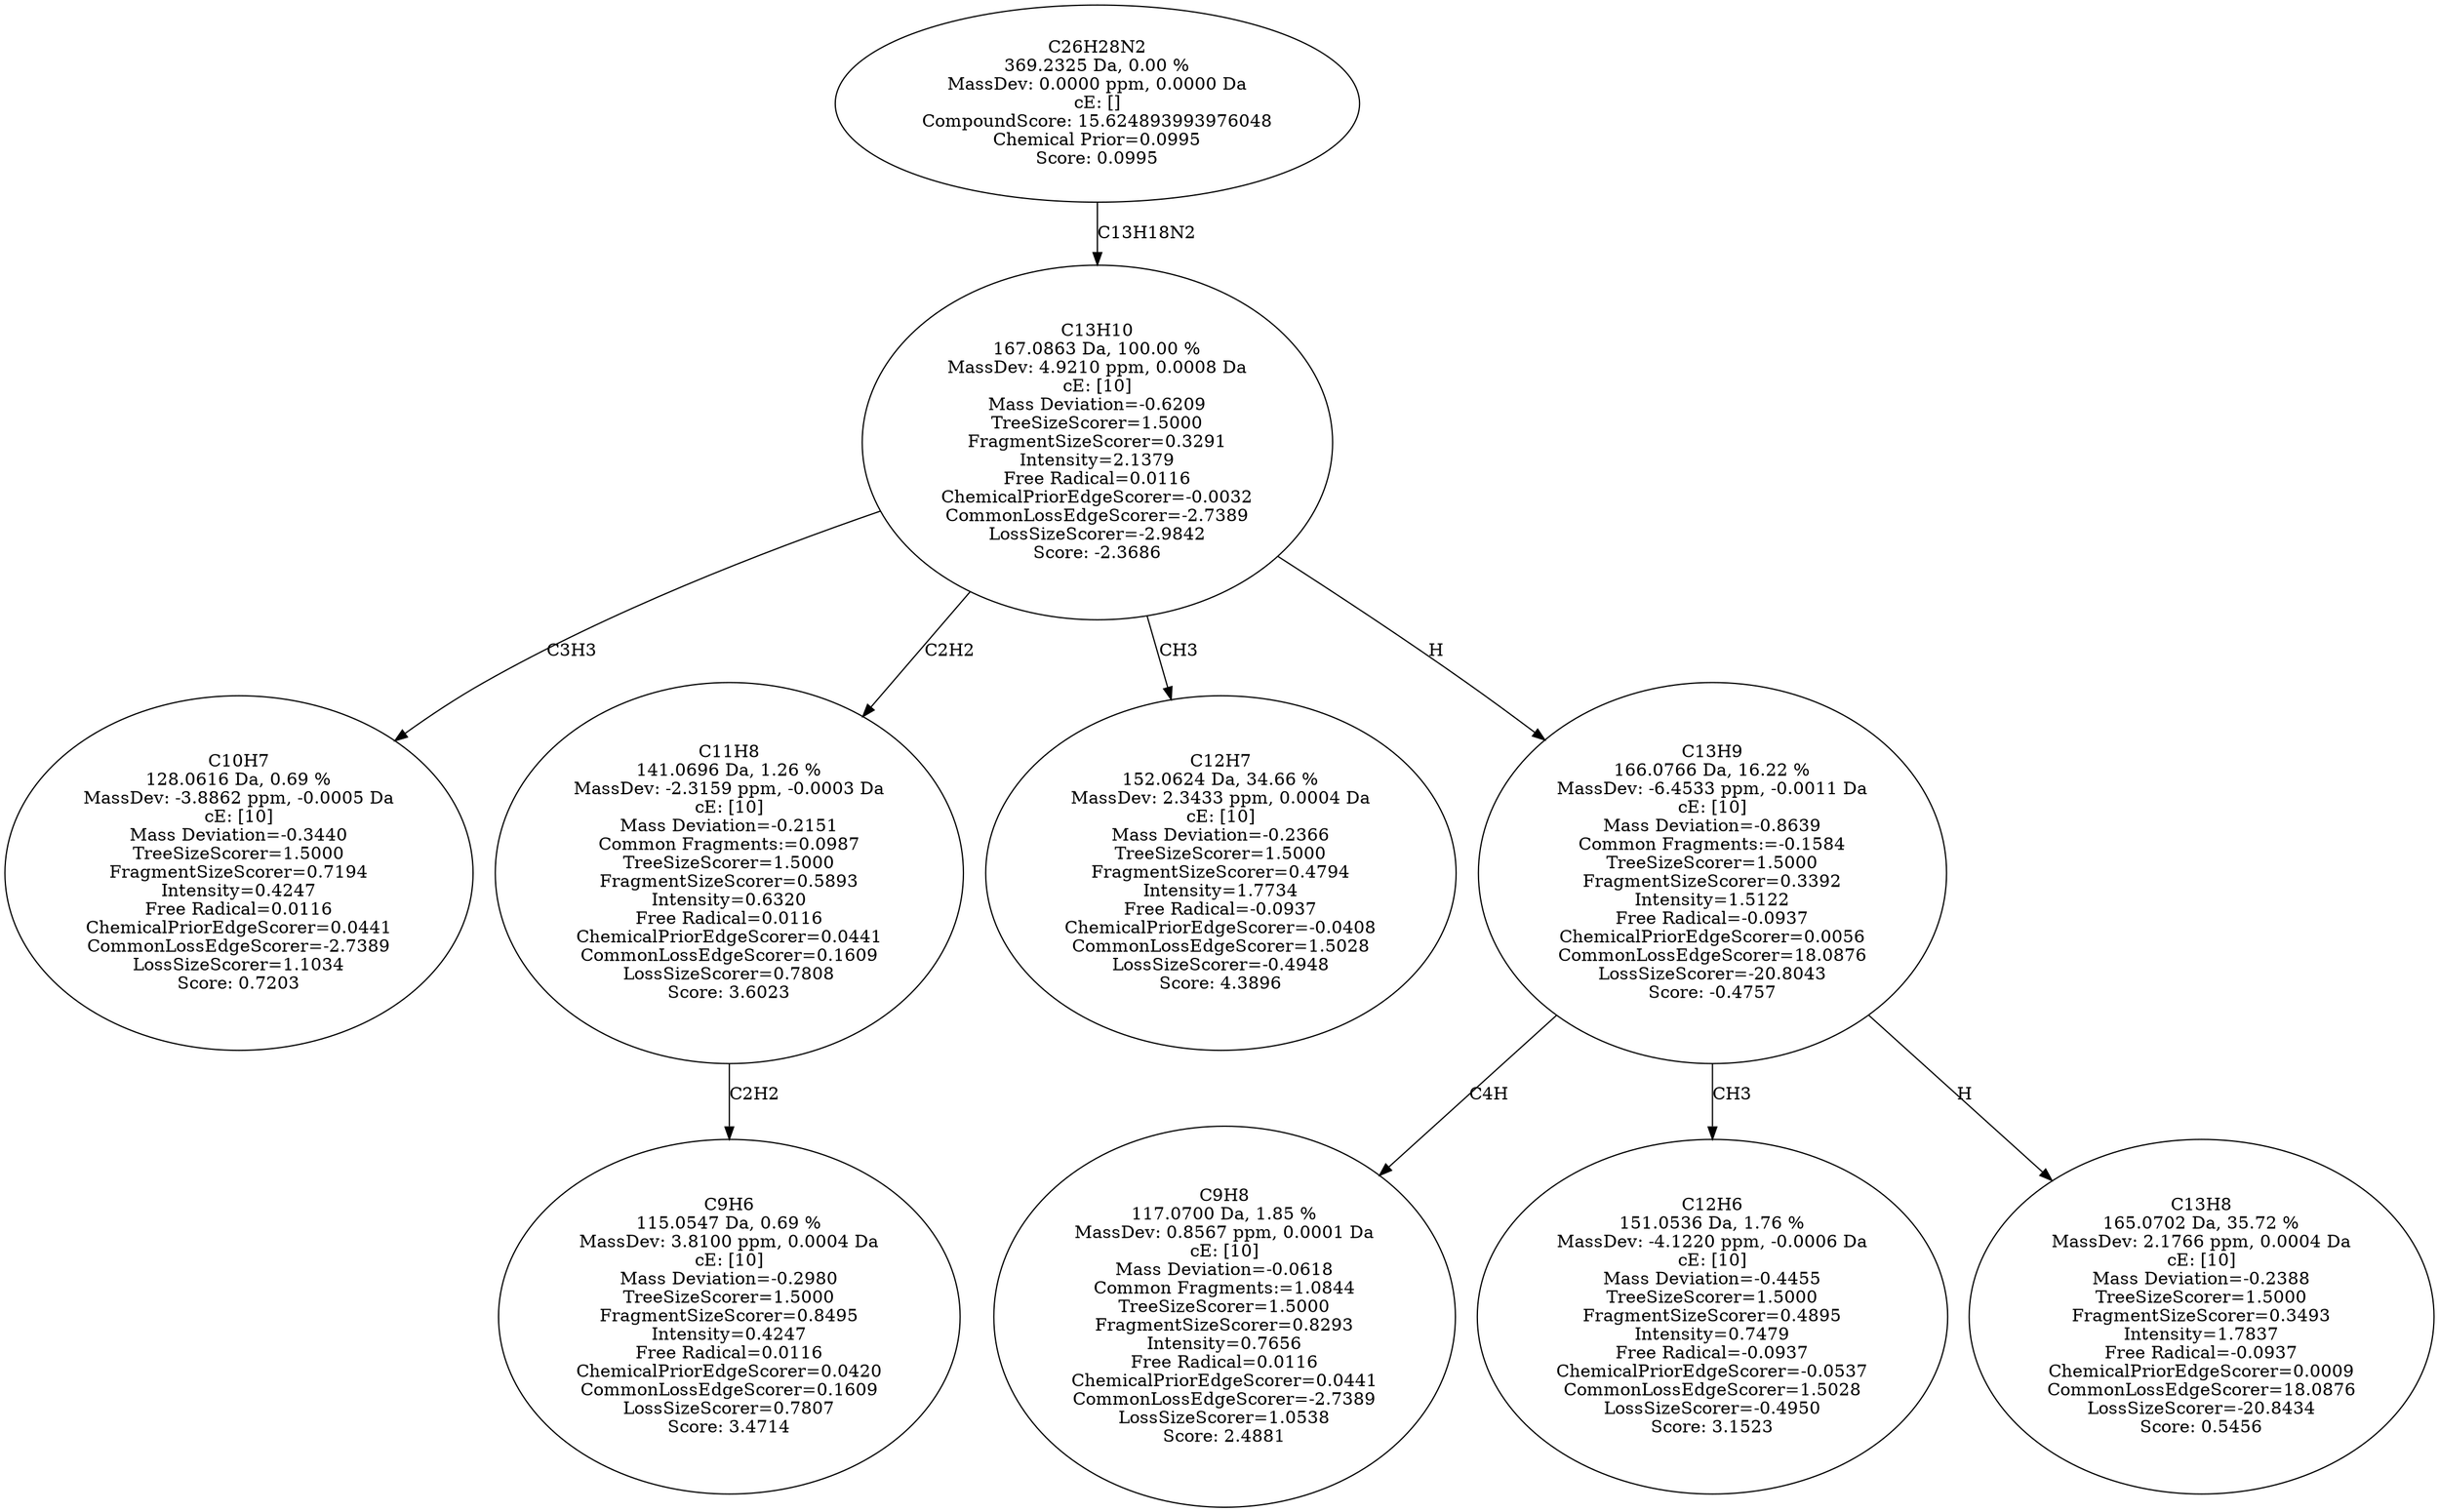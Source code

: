 strict digraph {
v1 [label="C10H7\n128.0616 Da, 0.69 %\nMassDev: -3.8862 ppm, -0.0005 Da\ncE: [10]\nMass Deviation=-0.3440\nTreeSizeScorer=1.5000\nFragmentSizeScorer=0.7194\nIntensity=0.4247\nFree Radical=0.0116\nChemicalPriorEdgeScorer=0.0441\nCommonLossEdgeScorer=-2.7389\nLossSizeScorer=1.1034\nScore: 0.7203"];
v2 [label="C9H6\n115.0547 Da, 0.69 %\nMassDev: 3.8100 ppm, 0.0004 Da\ncE: [10]\nMass Deviation=-0.2980\nTreeSizeScorer=1.5000\nFragmentSizeScorer=0.8495\nIntensity=0.4247\nFree Radical=0.0116\nChemicalPriorEdgeScorer=0.0420\nCommonLossEdgeScorer=0.1609\nLossSizeScorer=0.7807\nScore: 3.4714"];
v3 [label="C11H8\n141.0696 Da, 1.26 %\nMassDev: -2.3159 ppm, -0.0003 Da\ncE: [10]\nMass Deviation=-0.2151\nCommon Fragments:=0.0987\nTreeSizeScorer=1.5000\nFragmentSizeScorer=0.5893\nIntensity=0.6320\nFree Radical=0.0116\nChemicalPriorEdgeScorer=0.0441\nCommonLossEdgeScorer=0.1609\nLossSizeScorer=0.7808\nScore: 3.6023"];
v4 [label="C12H7\n152.0624 Da, 34.66 %\nMassDev: 2.3433 ppm, 0.0004 Da\ncE: [10]\nMass Deviation=-0.2366\nTreeSizeScorer=1.5000\nFragmentSizeScorer=0.4794\nIntensity=1.7734\nFree Radical=-0.0937\nChemicalPriorEdgeScorer=-0.0408\nCommonLossEdgeScorer=1.5028\nLossSizeScorer=-0.4948\nScore: 4.3896"];
v5 [label="C9H8\n117.0700 Da, 1.85 %\nMassDev: 0.8567 ppm, 0.0001 Da\ncE: [10]\nMass Deviation=-0.0618\nCommon Fragments:=1.0844\nTreeSizeScorer=1.5000\nFragmentSizeScorer=0.8293\nIntensity=0.7656\nFree Radical=0.0116\nChemicalPriorEdgeScorer=0.0441\nCommonLossEdgeScorer=-2.7389\nLossSizeScorer=1.0538\nScore: 2.4881"];
v6 [label="C12H6\n151.0536 Da, 1.76 %\nMassDev: -4.1220 ppm, -0.0006 Da\ncE: [10]\nMass Deviation=-0.4455\nTreeSizeScorer=1.5000\nFragmentSizeScorer=0.4895\nIntensity=0.7479\nFree Radical=-0.0937\nChemicalPriorEdgeScorer=-0.0537\nCommonLossEdgeScorer=1.5028\nLossSizeScorer=-0.4950\nScore: 3.1523"];
v7 [label="C13H8\n165.0702 Da, 35.72 %\nMassDev: 2.1766 ppm, 0.0004 Da\ncE: [10]\nMass Deviation=-0.2388\nTreeSizeScorer=1.5000\nFragmentSizeScorer=0.3493\nIntensity=1.7837\nFree Radical=-0.0937\nChemicalPriorEdgeScorer=0.0009\nCommonLossEdgeScorer=18.0876\nLossSizeScorer=-20.8434\nScore: 0.5456"];
v8 [label="C13H9\n166.0766 Da, 16.22 %\nMassDev: -6.4533 ppm, -0.0011 Da\ncE: [10]\nMass Deviation=-0.8639\nCommon Fragments:=-0.1584\nTreeSizeScorer=1.5000\nFragmentSizeScorer=0.3392\nIntensity=1.5122\nFree Radical=-0.0937\nChemicalPriorEdgeScorer=0.0056\nCommonLossEdgeScorer=18.0876\nLossSizeScorer=-20.8043\nScore: -0.4757"];
v9 [label="C13H10\n167.0863 Da, 100.00 %\nMassDev: 4.9210 ppm, 0.0008 Da\ncE: [10]\nMass Deviation=-0.6209\nTreeSizeScorer=1.5000\nFragmentSizeScorer=0.3291\nIntensity=2.1379\nFree Radical=0.0116\nChemicalPriorEdgeScorer=-0.0032\nCommonLossEdgeScorer=-2.7389\nLossSizeScorer=-2.9842\nScore: -2.3686"];
v10 [label="C26H28N2\n369.2325 Da, 0.00 %\nMassDev: 0.0000 ppm, 0.0000 Da\ncE: []\nCompoundScore: 15.624893993976048\nChemical Prior=0.0995\nScore: 0.0995"];
v9 -> v1 [label="C3H3"];
v3 -> v2 [label="C2H2"];
v9 -> v3 [label="C2H2"];
v9 -> v4 [label="CH3"];
v8 -> v5 [label="C4H"];
v8 -> v6 [label="CH3"];
v8 -> v7 [label="H"];
v9 -> v8 [label="H"];
v10 -> v9 [label="C13H18N2"];
}